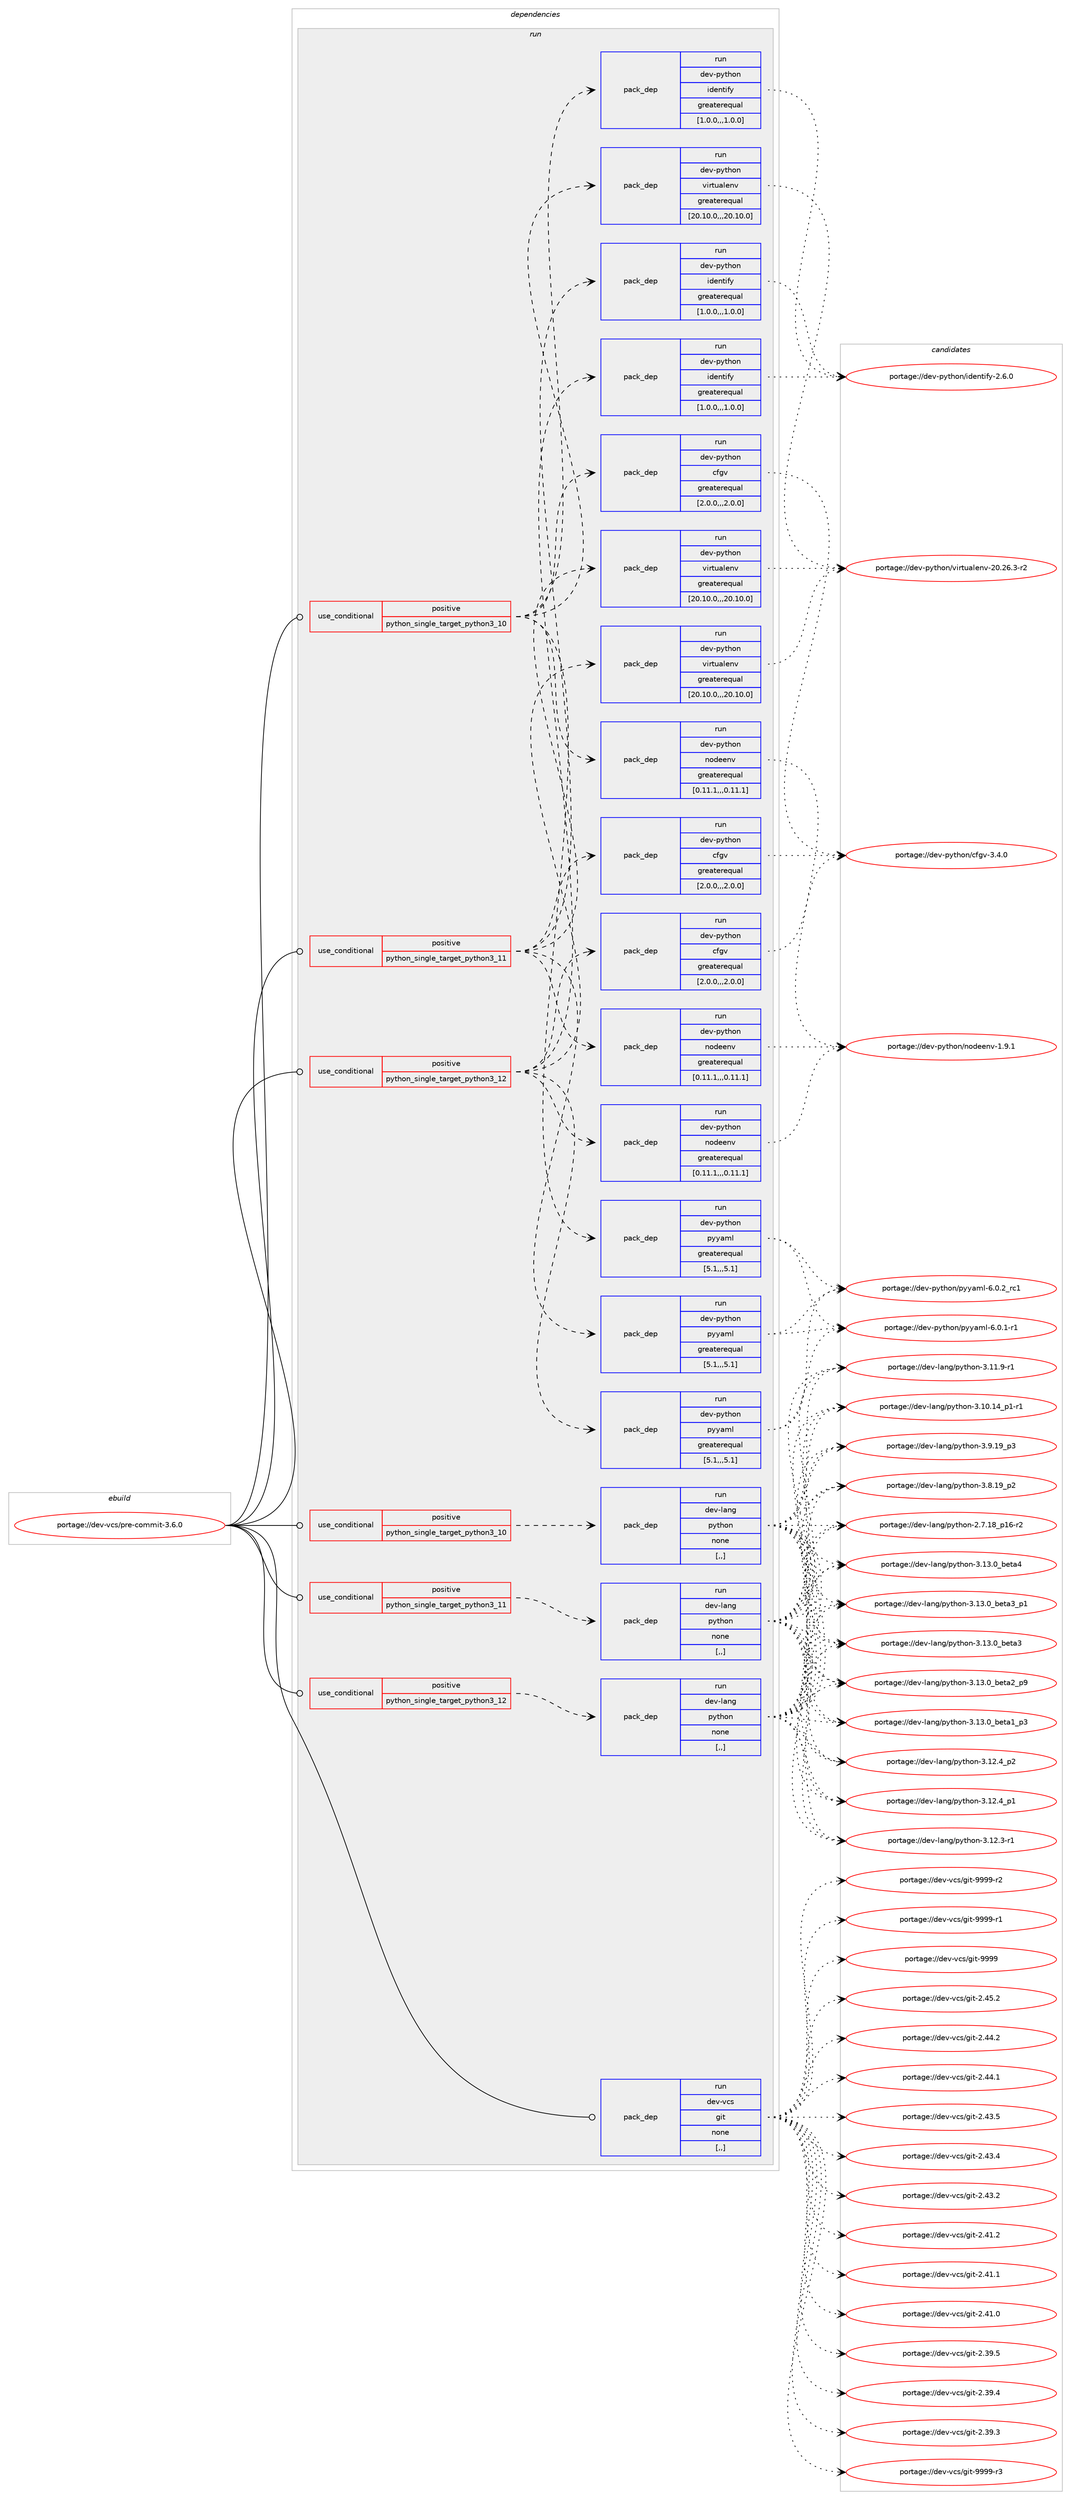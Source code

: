 digraph prolog {

# *************
# Graph options
# *************

newrank=true;
concentrate=true;
compound=true;
graph [rankdir=LR,fontname=Helvetica,fontsize=10,ranksep=1.5];#, ranksep=2.5, nodesep=0.2];
edge  [arrowhead=vee];
node  [fontname=Helvetica,fontsize=10];

# **********
# The ebuild
# **********

subgraph cluster_leftcol {
color=gray;
label=<<i>ebuild</i>>;
id [label="portage://dev-vcs/pre-commit-3.6.0", color=red, width=4, href="../dev-vcs/pre-commit-3.6.0.svg"];
}

# ****************
# The dependencies
# ****************

subgraph cluster_midcol {
color=gray;
label=<<i>dependencies</i>>;
subgraph cluster_compile {
fillcolor="#eeeeee";
style=filled;
label=<<i>compile</i>>;
}
subgraph cluster_compileandrun {
fillcolor="#eeeeee";
style=filled;
label=<<i>compile and run</i>>;
}
subgraph cluster_run {
fillcolor="#eeeeee";
style=filled;
label=<<i>run</i>>;
subgraph cond62613 {
dependency222750 [label=<<TABLE BORDER="0" CELLBORDER="1" CELLSPACING="0" CELLPADDING="4"><TR><TD ROWSPAN="3" CELLPADDING="10">use_conditional</TD></TR><TR><TD>positive</TD></TR><TR><TD>python_single_target_python3_10</TD></TR></TABLE>>, shape=none, color=red];
subgraph pack158674 {
dependency222751 [label=<<TABLE BORDER="0" CELLBORDER="1" CELLSPACING="0" CELLPADDING="4" WIDTH="220"><TR><TD ROWSPAN="6" CELLPADDING="30">pack_dep</TD></TR><TR><TD WIDTH="110">run</TD></TR><TR><TD>dev-lang</TD></TR><TR><TD>python</TD></TR><TR><TD>none</TD></TR><TR><TD>[,,]</TD></TR></TABLE>>, shape=none, color=blue];
}
dependency222750:e -> dependency222751:w [weight=20,style="dashed",arrowhead="vee"];
}
id:e -> dependency222750:w [weight=20,style="solid",arrowhead="odot"];
subgraph cond62614 {
dependency222752 [label=<<TABLE BORDER="0" CELLBORDER="1" CELLSPACING="0" CELLPADDING="4"><TR><TD ROWSPAN="3" CELLPADDING="10">use_conditional</TD></TR><TR><TD>positive</TD></TR><TR><TD>python_single_target_python3_10</TD></TR></TABLE>>, shape=none, color=red];
subgraph pack158675 {
dependency222753 [label=<<TABLE BORDER="0" CELLBORDER="1" CELLSPACING="0" CELLPADDING="4" WIDTH="220"><TR><TD ROWSPAN="6" CELLPADDING="30">pack_dep</TD></TR><TR><TD WIDTH="110">run</TD></TR><TR><TD>dev-python</TD></TR><TR><TD>cfgv</TD></TR><TR><TD>greaterequal</TD></TR><TR><TD>[2.0.0,,,2.0.0]</TD></TR></TABLE>>, shape=none, color=blue];
}
dependency222752:e -> dependency222753:w [weight=20,style="dashed",arrowhead="vee"];
subgraph pack158676 {
dependency222754 [label=<<TABLE BORDER="0" CELLBORDER="1" CELLSPACING="0" CELLPADDING="4" WIDTH="220"><TR><TD ROWSPAN="6" CELLPADDING="30">pack_dep</TD></TR><TR><TD WIDTH="110">run</TD></TR><TR><TD>dev-python</TD></TR><TR><TD>identify</TD></TR><TR><TD>greaterequal</TD></TR><TR><TD>[1.0.0,,,1.0.0]</TD></TR></TABLE>>, shape=none, color=blue];
}
dependency222752:e -> dependency222754:w [weight=20,style="dashed",arrowhead="vee"];
subgraph pack158677 {
dependency222755 [label=<<TABLE BORDER="0" CELLBORDER="1" CELLSPACING="0" CELLPADDING="4" WIDTH="220"><TR><TD ROWSPAN="6" CELLPADDING="30">pack_dep</TD></TR><TR><TD WIDTH="110">run</TD></TR><TR><TD>dev-python</TD></TR><TR><TD>nodeenv</TD></TR><TR><TD>greaterequal</TD></TR><TR><TD>[0.11.1,,,0.11.1]</TD></TR></TABLE>>, shape=none, color=blue];
}
dependency222752:e -> dependency222755:w [weight=20,style="dashed",arrowhead="vee"];
subgraph pack158678 {
dependency222756 [label=<<TABLE BORDER="0" CELLBORDER="1" CELLSPACING="0" CELLPADDING="4" WIDTH="220"><TR><TD ROWSPAN="6" CELLPADDING="30">pack_dep</TD></TR><TR><TD WIDTH="110">run</TD></TR><TR><TD>dev-python</TD></TR><TR><TD>pyyaml</TD></TR><TR><TD>greaterequal</TD></TR><TR><TD>[5.1,,,5.1]</TD></TR></TABLE>>, shape=none, color=blue];
}
dependency222752:e -> dependency222756:w [weight=20,style="dashed",arrowhead="vee"];
subgraph pack158679 {
dependency222757 [label=<<TABLE BORDER="0" CELLBORDER="1" CELLSPACING="0" CELLPADDING="4" WIDTH="220"><TR><TD ROWSPAN="6" CELLPADDING="30">pack_dep</TD></TR><TR><TD WIDTH="110">run</TD></TR><TR><TD>dev-python</TD></TR><TR><TD>virtualenv</TD></TR><TR><TD>greaterequal</TD></TR><TR><TD>[20.10.0,,,20.10.0]</TD></TR></TABLE>>, shape=none, color=blue];
}
dependency222752:e -> dependency222757:w [weight=20,style="dashed",arrowhead="vee"];
}
id:e -> dependency222752:w [weight=20,style="solid",arrowhead="odot"];
subgraph cond62615 {
dependency222758 [label=<<TABLE BORDER="0" CELLBORDER="1" CELLSPACING="0" CELLPADDING="4"><TR><TD ROWSPAN="3" CELLPADDING="10">use_conditional</TD></TR><TR><TD>positive</TD></TR><TR><TD>python_single_target_python3_11</TD></TR></TABLE>>, shape=none, color=red];
subgraph pack158680 {
dependency222759 [label=<<TABLE BORDER="0" CELLBORDER="1" CELLSPACING="0" CELLPADDING="4" WIDTH="220"><TR><TD ROWSPAN="6" CELLPADDING="30">pack_dep</TD></TR><TR><TD WIDTH="110">run</TD></TR><TR><TD>dev-lang</TD></TR><TR><TD>python</TD></TR><TR><TD>none</TD></TR><TR><TD>[,,]</TD></TR></TABLE>>, shape=none, color=blue];
}
dependency222758:e -> dependency222759:w [weight=20,style="dashed",arrowhead="vee"];
}
id:e -> dependency222758:w [weight=20,style="solid",arrowhead="odot"];
subgraph cond62616 {
dependency222760 [label=<<TABLE BORDER="0" CELLBORDER="1" CELLSPACING="0" CELLPADDING="4"><TR><TD ROWSPAN="3" CELLPADDING="10">use_conditional</TD></TR><TR><TD>positive</TD></TR><TR><TD>python_single_target_python3_11</TD></TR></TABLE>>, shape=none, color=red];
subgraph pack158681 {
dependency222761 [label=<<TABLE BORDER="0" CELLBORDER="1" CELLSPACING="0" CELLPADDING="4" WIDTH="220"><TR><TD ROWSPAN="6" CELLPADDING="30">pack_dep</TD></TR><TR><TD WIDTH="110">run</TD></TR><TR><TD>dev-python</TD></TR><TR><TD>cfgv</TD></TR><TR><TD>greaterequal</TD></TR><TR><TD>[2.0.0,,,2.0.0]</TD></TR></TABLE>>, shape=none, color=blue];
}
dependency222760:e -> dependency222761:w [weight=20,style="dashed",arrowhead="vee"];
subgraph pack158682 {
dependency222762 [label=<<TABLE BORDER="0" CELLBORDER="1" CELLSPACING="0" CELLPADDING="4" WIDTH="220"><TR><TD ROWSPAN="6" CELLPADDING="30">pack_dep</TD></TR><TR><TD WIDTH="110">run</TD></TR><TR><TD>dev-python</TD></TR><TR><TD>identify</TD></TR><TR><TD>greaterequal</TD></TR><TR><TD>[1.0.0,,,1.0.0]</TD></TR></TABLE>>, shape=none, color=blue];
}
dependency222760:e -> dependency222762:w [weight=20,style="dashed",arrowhead="vee"];
subgraph pack158683 {
dependency222763 [label=<<TABLE BORDER="0" CELLBORDER="1" CELLSPACING="0" CELLPADDING="4" WIDTH="220"><TR><TD ROWSPAN="6" CELLPADDING="30">pack_dep</TD></TR><TR><TD WIDTH="110">run</TD></TR><TR><TD>dev-python</TD></TR><TR><TD>nodeenv</TD></TR><TR><TD>greaterequal</TD></TR><TR><TD>[0.11.1,,,0.11.1]</TD></TR></TABLE>>, shape=none, color=blue];
}
dependency222760:e -> dependency222763:w [weight=20,style="dashed",arrowhead="vee"];
subgraph pack158684 {
dependency222764 [label=<<TABLE BORDER="0" CELLBORDER="1" CELLSPACING="0" CELLPADDING="4" WIDTH="220"><TR><TD ROWSPAN="6" CELLPADDING="30">pack_dep</TD></TR><TR><TD WIDTH="110">run</TD></TR><TR><TD>dev-python</TD></TR><TR><TD>pyyaml</TD></TR><TR><TD>greaterequal</TD></TR><TR><TD>[5.1,,,5.1]</TD></TR></TABLE>>, shape=none, color=blue];
}
dependency222760:e -> dependency222764:w [weight=20,style="dashed",arrowhead="vee"];
subgraph pack158685 {
dependency222765 [label=<<TABLE BORDER="0" CELLBORDER="1" CELLSPACING="0" CELLPADDING="4" WIDTH="220"><TR><TD ROWSPAN="6" CELLPADDING="30">pack_dep</TD></TR><TR><TD WIDTH="110">run</TD></TR><TR><TD>dev-python</TD></TR><TR><TD>virtualenv</TD></TR><TR><TD>greaterequal</TD></TR><TR><TD>[20.10.0,,,20.10.0]</TD></TR></TABLE>>, shape=none, color=blue];
}
dependency222760:e -> dependency222765:w [weight=20,style="dashed",arrowhead="vee"];
}
id:e -> dependency222760:w [weight=20,style="solid",arrowhead="odot"];
subgraph cond62617 {
dependency222766 [label=<<TABLE BORDER="0" CELLBORDER="1" CELLSPACING="0" CELLPADDING="4"><TR><TD ROWSPAN="3" CELLPADDING="10">use_conditional</TD></TR><TR><TD>positive</TD></TR><TR><TD>python_single_target_python3_12</TD></TR></TABLE>>, shape=none, color=red];
subgraph pack158686 {
dependency222767 [label=<<TABLE BORDER="0" CELLBORDER="1" CELLSPACING="0" CELLPADDING="4" WIDTH="220"><TR><TD ROWSPAN="6" CELLPADDING="30">pack_dep</TD></TR><TR><TD WIDTH="110">run</TD></TR><TR><TD>dev-lang</TD></TR><TR><TD>python</TD></TR><TR><TD>none</TD></TR><TR><TD>[,,]</TD></TR></TABLE>>, shape=none, color=blue];
}
dependency222766:e -> dependency222767:w [weight=20,style="dashed",arrowhead="vee"];
}
id:e -> dependency222766:w [weight=20,style="solid",arrowhead="odot"];
subgraph cond62618 {
dependency222768 [label=<<TABLE BORDER="0" CELLBORDER="1" CELLSPACING="0" CELLPADDING="4"><TR><TD ROWSPAN="3" CELLPADDING="10">use_conditional</TD></TR><TR><TD>positive</TD></TR><TR><TD>python_single_target_python3_12</TD></TR></TABLE>>, shape=none, color=red];
subgraph pack158687 {
dependency222769 [label=<<TABLE BORDER="0" CELLBORDER="1" CELLSPACING="0" CELLPADDING="4" WIDTH="220"><TR><TD ROWSPAN="6" CELLPADDING="30">pack_dep</TD></TR><TR><TD WIDTH="110">run</TD></TR><TR><TD>dev-python</TD></TR><TR><TD>cfgv</TD></TR><TR><TD>greaterequal</TD></TR><TR><TD>[2.0.0,,,2.0.0]</TD></TR></TABLE>>, shape=none, color=blue];
}
dependency222768:e -> dependency222769:w [weight=20,style="dashed",arrowhead="vee"];
subgraph pack158688 {
dependency222770 [label=<<TABLE BORDER="0" CELLBORDER="1" CELLSPACING="0" CELLPADDING="4" WIDTH="220"><TR><TD ROWSPAN="6" CELLPADDING="30">pack_dep</TD></TR><TR><TD WIDTH="110">run</TD></TR><TR><TD>dev-python</TD></TR><TR><TD>identify</TD></TR><TR><TD>greaterequal</TD></TR><TR><TD>[1.0.0,,,1.0.0]</TD></TR></TABLE>>, shape=none, color=blue];
}
dependency222768:e -> dependency222770:w [weight=20,style="dashed",arrowhead="vee"];
subgraph pack158689 {
dependency222771 [label=<<TABLE BORDER="0" CELLBORDER="1" CELLSPACING="0" CELLPADDING="4" WIDTH="220"><TR><TD ROWSPAN="6" CELLPADDING="30">pack_dep</TD></TR><TR><TD WIDTH="110">run</TD></TR><TR><TD>dev-python</TD></TR><TR><TD>nodeenv</TD></TR><TR><TD>greaterequal</TD></TR><TR><TD>[0.11.1,,,0.11.1]</TD></TR></TABLE>>, shape=none, color=blue];
}
dependency222768:e -> dependency222771:w [weight=20,style="dashed",arrowhead="vee"];
subgraph pack158690 {
dependency222772 [label=<<TABLE BORDER="0" CELLBORDER="1" CELLSPACING="0" CELLPADDING="4" WIDTH="220"><TR><TD ROWSPAN="6" CELLPADDING="30">pack_dep</TD></TR><TR><TD WIDTH="110">run</TD></TR><TR><TD>dev-python</TD></TR><TR><TD>pyyaml</TD></TR><TR><TD>greaterequal</TD></TR><TR><TD>[5.1,,,5.1]</TD></TR></TABLE>>, shape=none, color=blue];
}
dependency222768:e -> dependency222772:w [weight=20,style="dashed",arrowhead="vee"];
subgraph pack158691 {
dependency222773 [label=<<TABLE BORDER="0" CELLBORDER="1" CELLSPACING="0" CELLPADDING="4" WIDTH="220"><TR><TD ROWSPAN="6" CELLPADDING="30">pack_dep</TD></TR><TR><TD WIDTH="110">run</TD></TR><TR><TD>dev-python</TD></TR><TR><TD>virtualenv</TD></TR><TR><TD>greaterequal</TD></TR><TR><TD>[20.10.0,,,20.10.0]</TD></TR></TABLE>>, shape=none, color=blue];
}
dependency222768:e -> dependency222773:w [weight=20,style="dashed",arrowhead="vee"];
}
id:e -> dependency222768:w [weight=20,style="solid",arrowhead="odot"];
subgraph pack158692 {
dependency222774 [label=<<TABLE BORDER="0" CELLBORDER="1" CELLSPACING="0" CELLPADDING="4" WIDTH="220"><TR><TD ROWSPAN="6" CELLPADDING="30">pack_dep</TD></TR><TR><TD WIDTH="110">run</TD></TR><TR><TD>dev-vcs</TD></TR><TR><TD>git</TD></TR><TR><TD>none</TD></TR><TR><TD>[,,]</TD></TR></TABLE>>, shape=none, color=blue];
}
id:e -> dependency222774:w [weight=20,style="solid",arrowhead="odot"];
}
}

# **************
# The candidates
# **************

subgraph cluster_choices {
rank=same;
color=gray;
label=<<i>candidates</i>>;

subgraph choice158674 {
color=black;
nodesep=1;
choice1001011184510897110103471121211161041111104551464951464895981011169752 [label="portage://dev-lang/python-3.13.0_beta4", color=red, width=4,href="../dev-lang/python-3.13.0_beta4.svg"];
choice10010111845108971101034711212111610411111045514649514648959810111697519511249 [label="portage://dev-lang/python-3.13.0_beta3_p1", color=red, width=4,href="../dev-lang/python-3.13.0_beta3_p1.svg"];
choice1001011184510897110103471121211161041111104551464951464895981011169751 [label="portage://dev-lang/python-3.13.0_beta3", color=red, width=4,href="../dev-lang/python-3.13.0_beta3.svg"];
choice10010111845108971101034711212111610411111045514649514648959810111697509511257 [label="portage://dev-lang/python-3.13.0_beta2_p9", color=red, width=4,href="../dev-lang/python-3.13.0_beta2_p9.svg"];
choice10010111845108971101034711212111610411111045514649514648959810111697499511251 [label="portage://dev-lang/python-3.13.0_beta1_p3", color=red, width=4,href="../dev-lang/python-3.13.0_beta1_p3.svg"];
choice100101118451089711010347112121116104111110455146495046529511250 [label="portage://dev-lang/python-3.12.4_p2", color=red, width=4,href="../dev-lang/python-3.12.4_p2.svg"];
choice100101118451089711010347112121116104111110455146495046529511249 [label="portage://dev-lang/python-3.12.4_p1", color=red, width=4,href="../dev-lang/python-3.12.4_p1.svg"];
choice100101118451089711010347112121116104111110455146495046514511449 [label="portage://dev-lang/python-3.12.3-r1", color=red, width=4,href="../dev-lang/python-3.12.3-r1.svg"];
choice100101118451089711010347112121116104111110455146494946574511449 [label="portage://dev-lang/python-3.11.9-r1", color=red, width=4,href="../dev-lang/python-3.11.9-r1.svg"];
choice100101118451089711010347112121116104111110455146494846495295112494511449 [label="portage://dev-lang/python-3.10.14_p1-r1", color=red, width=4,href="../dev-lang/python-3.10.14_p1-r1.svg"];
choice100101118451089711010347112121116104111110455146574649579511251 [label="portage://dev-lang/python-3.9.19_p3", color=red, width=4,href="../dev-lang/python-3.9.19_p3.svg"];
choice100101118451089711010347112121116104111110455146564649579511250 [label="portage://dev-lang/python-3.8.19_p2", color=red, width=4,href="../dev-lang/python-3.8.19_p2.svg"];
choice100101118451089711010347112121116104111110455046554649569511249544511450 [label="portage://dev-lang/python-2.7.18_p16-r2", color=red, width=4,href="../dev-lang/python-2.7.18_p16-r2.svg"];
dependency222751:e -> choice1001011184510897110103471121211161041111104551464951464895981011169752:w [style=dotted,weight="100"];
dependency222751:e -> choice10010111845108971101034711212111610411111045514649514648959810111697519511249:w [style=dotted,weight="100"];
dependency222751:e -> choice1001011184510897110103471121211161041111104551464951464895981011169751:w [style=dotted,weight="100"];
dependency222751:e -> choice10010111845108971101034711212111610411111045514649514648959810111697509511257:w [style=dotted,weight="100"];
dependency222751:e -> choice10010111845108971101034711212111610411111045514649514648959810111697499511251:w [style=dotted,weight="100"];
dependency222751:e -> choice100101118451089711010347112121116104111110455146495046529511250:w [style=dotted,weight="100"];
dependency222751:e -> choice100101118451089711010347112121116104111110455146495046529511249:w [style=dotted,weight="100"];
dependency222751:e -> choice100101118451089711010347112121116104111110455146495046514511449:w [style=dotted,weight="100"];
dependency222751:e -> choice100101118451089711010347112121116104111110455146494946574511449:w [style=dotted,weight="100"];
dependency222751:e -> choice100101118451089711010347112121116104111110455146494846495295112494511449:w [style=dotted,weight="100"];
dependency222751:e -> choice100101118451089711010347112121116104111110455146574649579511251:w [style=dotted,weight="100"];
dependency222751:e -> choice100101118451089711010347112121116104111110455146564649579511250:w [style=dotted,weight="100"];
dependency222751:e -> choice100101118451089711010347112121116104111110455046554649569511249544511450:w [style=dotted,weight="100"];
}
subgraph choice158675 {
color=black;
nodesep=1;
choice100101118451121211161041111104799102103118455146524648 [label="portage://dev-python/cfgv-3.4.0", color=red, width=4,href="../dev-python/cfgv-3.4.0.svg"];
dependency222753:e -> choice100101118451121211161041111104799102103118455146524648:w [style=dotted,weight="100"];
}
subgraph choice158676 {
color=black;
nodesep=1;
choice1001011184511212111610411111047105100101110116105102121455046544648 [label="portage://dev-python/identify-2.6.0", color=red, width=4,href="../dev-python/identify-2.6.0.svg"];
dependency222754:e -> choice1001011184511212111610411111047105100101110116105102121455046544648:w [style=dotted,weight="100"];
}
subgraph choice158677 {
color=black;
nodesep=1;
choice1001011184511212111610411111047110111100101101110118454946574649 [label="portage://dev-python/nodeenv-1.9.1", color=red, width=4,href="../dev-python/nodeenv-1.9.1.svg"];
dependency222755:e -> choice1001011184511212111610411111047110111100101101110118454946574649:w [style=dotted,weight="100"];
}
subgraph choice158678 {
color=black;
nodesep=1;
choice100101118451121211161041111104711212112197109108455446484650951149949 [label="portage://dev-python/pyyaml-6.0.2_rc1", color=red, width=4,href="../dev-python/pyyaml-6.0.2_rc1.svg"];
choice1001011184511212111610411111047112121121971091084554464846494511449 [label="portage://dev-python/pyyaml-6.0.1-r1", color=red, width=4,href="../dev-python/pyyaml-6.0.1-r1.svg"];
dependency222756:e -> choice100101118451121211161041111104711212112197109108455446484650951149949:w [style=dotted,weight="100"];
dependency222756:e -> choice1001011184511212111610411111047112121121971091084554464846494511449:w [style=dotted,weight="100"];
}
subgraph choice158679 {
color=black;
nodesep=1;
choice10010111845112121116104111110471181051141161179710810111011845504846505446514511450 [label="portage://dev-python/virtualenv-20.26.3-r2", color=red, width=4,href="../dev-python/virtualenv-20.26.3-r2.svg"];
dependency222757:e -> choice10010111845112121116104111110471181051141161179710810111011845504846505446514511450:w [style=dotted,weight="100"];
}
subgraph choice158680 {
color=black;
nodesep=1;
choice1001011184510897110103471121211161041111104551464951464895981011169752 [label="portage://dev-lang/python-3.13.0_beta4", color=red, width=4,href="../dev-lang/python-3.13.0_beta4.svg"];
choice10010111845108971101034711212111610411111045514649514648959810111697519511249 [label="portage://dev-lang/python-3.13.0_beta3_p1", color=red, width=4,href="../dev-lang/python-3.13.0_beta3_p1.svg"];
choice1001011184510897110103471121211161041111104551464951464895981011169751 [label="portage://dev-lang/python-3.13.0_beta3", color=red, width=4,href="../dev-lang/python-3.13.0_beta3.svg"];
choice10010111845108971101034711212111610411111045514649514648959810111697509511257 [label="portage://dev-lang/python-3.13.0_beta2_p9", color=red, width=4,href="../dev-lang/python-3.13.0_beta2_p9.svg"];
choice10010111845108971101034711212111610411111045514649514648959810111697499511251 [label="portage://dev-lang/python-3.13.0_beta1_p3", color=red, width=4,href="../dev-lang/python-3.13.0_beta1_p3.svg"];
choice100101118451089711010347112121116104111110455146495046529511250 [label="portage://dev-lang/python-3.12.4_p2", color=red, width=4,href="../dev-lang/python-3.12.4_p2.svg"];
choice100101118451089711010347112121116104111110455146495046529511249 [label="portage://dev-lang/python-3.12.4_p1", color=red, width=4,href="../dev-lang/python-3.12.4_p1.svg"];
choice100101118451089711010347112121116104111110455146495046514511449 [label="portage://dev-lang/python-3.12.3-r1", color=red, width=4,href="../dev-lang/python-3.12.3-r1.svg"];
choice100101118451089711010347112121116104111110455146494946574511449 [label="portage://dev-lang/python-3.11.9-r1", color=red, width=4,href="../dev-lang/python-3.11.9-r1.svg"];
choice100101118451089711010347112121116104111110455146494846495295112494511449 [label="portage://dev-lang/python-3.10.14_p1-r1", color=red, width=4,href="../dev-lang/python-3.10.14_p1-r1.svg"];
choice100101118451089711010347112121116104111110455146574649579511251 [label="portage://dev-lang/python-3.9.19_p3", color=red, width=4,href="../dev-lang/python-3.9.19_p3.svg"];
choice100101118451089711010347112121116104111110455146564649579511250 [label="portage://dev-lang/python-3.8.19_p2", color=red, width=4,href="../dev-lang/python-3.8.19_p2.svg"];
choice100101118451089711010347112121116104111110455046554649569511249544511450 [label="portage://dev-lang/python-2.7.18_p16-r2", color=red, width=4,href="../dev-lang/python-2.7.18_p16-r2.svg"];
dependency222759:e -> choice1001011184510897110103471121211161041111104551464951464895981011169752:w [style=dotted,weight="100"];
dependency222759:e -> choice10010111845108971101034711212111610411111045514649514648959810111697519511249:w [style=dotted,weight="100"];
dependency222759:e -> choice1001011184510897110103471121211161041111104551464951464895981011169751:w [style=dotted,weight="100"];
dependency222759:e -> choice10010111845108971101034711212111610411111045514649514648959810111697509511257:w [style=dotted,weight="100"];
dependency222759:e -> choice10010111845108971101034711212111610411111045514649514648959810111697499511251:w [style=dotted,weight="100"];
dependency222759:e -> choice100101118451089711010347112121116104111110455146495046529511250:w [style=dotted,weight="100"];
dependency222759:e -> choice100101118451089711010347112121116104111110455146495046529511249:w [style=dotted,weight="100"];
dependency222759:e -> choice100101118451089711010347112121116104111110455146495046514511449:w [style=dotted,weight="100"];
dependency222759:e -> choice100101118451089711010347112121116104111110455146494946574511449:w [style=dotted,weight="100"];
dependency222759:e -> choice100101118451089711010347112121116104111110455146494846495295112494511449:w [style=dotted,weight="100"];
dependency222759:e -> choice100101118451089711010347112121116104111110455146574649579511251:w [style=dotted,weight="100"];
dependency222759:e -> choice100101118451089711010347112121116104111110455146564649579511250:w [style=dotted,weight="100"];
dependency222759:e -> choice100101118451089711010347112121116104111110455046554649569511249544511450:w [style=dotted,weight="100"];
}
subgraph choice158681 {
color=black;
nodesep=1;
choice100101118451121211161041111104799102103118455146524648 [label="portage://dev-python/cfgv-3.4.0", color=red, width=4,href="../dev-python/cfgv-3.4.0.svg"];
dependency222761:e -> choice100101118451121211161041111104799102103118455146524648:w [style=dotted,weight="100"];
}
subgraph choice158682 {
color=black;
nodesep=1;
choice1001011184511212111610411111047105100101110116105102121455046544648 [label="portage://dev-python/identify-2.6.0", color=red, width=4,href="../dev-python/identify-2.6.0.svg"];
dependency222762:e -> choice1001011184511212111610411111047105100101110116105102121455046544648:w [style=dotted,weight="100"];
}
subgraph choice158683 {
color=black;
nodesep=1;
choice1001011184511212111610411111047110111100101101110118454946574649 [label="portage://dev-python/nodeenv-1.9.1", color=red, width=4,href="../dev-python/nodeenv-1.9.1.svg"];
dependency222763:e -> choice1001011184511212111610411111047110111100101101110118454946574649:w [style=dotted,weight="100"];
}
subgraph choice158684 {
color=black;
nodesep=1;
choice100101118451121211161041111104711212112197109108455446484650951149949 [label="portage://dev-python/pyyaml-6.0.2_rc1", color=red, width=4,href="../dev-python/pyyaml-6.0.2_rc1.svg"];
choice1001011184511212111610411111047112121121971091084554464846494511449 [label="portage://dev-python/pyyaml-6.0.1-r1", color=red, width=4,href="../dev-python/pyyaml-6.0.1-r1.svg"];
dependency222764:e -> choice100101118451121211161041111104711212112197109108455446484650951149949:w [style=dotted,weight="100"];
dependency222764:e -> choice1001011184511212111610411111047112121121971091084554464846494511449:w [style=dotted,weight="100"];
}
subgraph choice158685 {
color=black;
nodesep=1;
choice10010111845112121116104111110471181051141161179710810111011845504846505446514511450 [label="portage://dev-python/virtualenv-20.26.3-r2", color=red, width=4,href="../dev-python/virtualenv-20.26.3-r2.svg"];
dependency222765:e -> choice10010111845112121116104111110471181051141161179710810111011845504846505446514511450:w [style=dotted,weight="100"];
}
subgraph choice158686 {
color=black;
nodesep=1;
choice1001011184510897110103471121211161041111104551464951464895981011169752 [label="portage://dev-lang/python-3.13.0_beta4", color=red, width=4,href="../dev-lang/python-3.13.0_beta4.svg"];
choice10010111845108971101034711212111610411111045514649514648959810111697519511249 [label="portage://dev-lang/python-3.13.0_beta3_p1", color=red, width=4,href="../dev-lang/python-3.13.0_beta3_p1.svg"];
choice1001011184510897110103471121211161041111104551464951464895981011169751 [label="portage://dev-lang/python-3.13.0_beta3", color=red, width=4,href="../dev-lang/python-3.13.0_beta3.svg"];
choice10010111845108971101034711212111610411111045514649514648959810111697509511257 [label="portage://dev-lang/python-3.13.0_beta2_p9", color=red, width=4,href="../dev-lang/python-3.13.0_beta2_p9.svg"];
choice10010111845108971101034711212111610411111045514649514648959810111697499511251 [label="portage://dev-lang/python-3.13.0_beta1_p3", color=red, width=4,href="../dev-lang/python-3.13.0_beta1_p3.svg"];
choice100101118451089711010347112121116104111110455146495046529511250 [label="portage://dev-lang/python-3.12.4_p2", color=red, width=4,href="../dev-lang/python-3.12.4_p2.svg"];
choice100101118451089711010347112121116104111110455146495046529511249 [label="portage://dev-lang/python-3.12.4_p1", color=red, width=4,href="../dev-lang/python-3.12.4_p1.svg"];
choice100101118451089711010347112121116104111110455146495046514511449 [label="portage://dev-lang/python-3.12.3-r1", color=red, width=4,href="../dev-lang/python-3.12.3-r1.svg"];
choice100101118451089711010347112121116104111110455146494946574511449 [label="portage://dev-lang/python-3.11.9-r1", color=red, width=4,href="../dev-lang/python-3.11.9-r1.svg"];
choice100101118451089711010347112121116104111110455146494846495295112494511449 [label="portage://dev-lang/python-3.10.14_p1-r1", color=red, width=4,href="../dev-lang/python-3.10.14_p1-r1.svg"];
choice100101118451089711010347112121116104111110455146574649579511251 [label="portage://dev-lang/python-3.9.19_p3", color=red, width=4,href="../dev-lang/python-3.9.19_p3.svg"];
choice100101118451089711010347112121116104111110455146564649579511250 [label="portage://dev-lang/python-3.8.19_p2", color=red, width=4,href="../dev-lang/python-3.8.19_p2.svg"];
choice100101118451089711010347112121116104111110455046554649569511249544511450 [label="portage://dev-lang/python-2.7.18_p16-r2", color=red, width=4,href="../dev-lang/python-2.7.18_p16-r2.svg"];
dependency222767:e -> choice1001011184510897110103471121211161041111104551464951464895981011169752:w [style=dotted,weight="100"];
dependency222767:e -> choice10010111845108971101034711212111610411111045514649514648959810111697519511249:w [style=dotted,weight="100"];
dependency222767:e -> choice1001011184510897110103471121211161041111104551464951464895981011169751:w [style=dotted,weight="100"];
dependency222767:e -> choice10010111845108971101034711212111610411111045514649514648959810111697509511257:w [style=dotted,weight="100"];
dependency222767:e -> choice10010111845108971101034711212111610411111045514649514648959810111697499511251:w [style=dotted,weight="100"];
dependency222767:e -> choice100101118451089711010347112121116104111110455146495046529511250:w [style=dotted,weight="100"];
dependency222767:e -> choice100101118451089711010347112121116104111110455146495046529511249:w [style=dotted,weight="100"];
dependency222767:e -> choice100101118451089711010347112121116104111110455146495046514511449:w [style=dotted,weight="100"];
dependency222767:e -> choice100101118451089711010347112121116104111110455146494946574511449:w [style=dotted,weight="100"];
dependency222767:e -> choice100101118451089711010347112121116104111110455146494846495295112494511449:w [style=dotted,weight="100"];
dependency222767:e -> choice100101118451089711010347112121116104111110455146574649579511251:w [style=dotted,weight="100"];
dependency222767:e -> choice100101118451089711010347112121116104111110455146564649579511250:w [style=dotted,weight="100"];
dependency222767:e -> choice100101118451089711010347112121116104111110455046554649569511249544511450:w [style=dotted,weight="100"];
}
subgraph choice158687 {
color=black;
nodesep=1;
choice100101118451121211161041111104799102103118455146524648 [label="portage://dev-python/cfgv-3.4.0", color=red, width=4,href="../dev-python/cfgv-3.4.0.svg"];
dependency222769:e -> choice100101118451121211161041111104799102103118455146524648:w [style=dotted,weight="100"];
}
subgraph choice158688 {
color=black;
nodesep=1;
choice1001011184511212111610411111047105100101110116105102121455046544648 [label="portage://dev-python/identify-2.6.0", color=red, width=4,href="../dev-python/identify-2.6.0.svg"];
dependency222770:e -> choice1001011184511212111610411111047105100101110116105102121455046544648:w [style=dotted,weight="100"];
}
subgraph choice158689 {
color=black;
nodesep=1;
choice1001011184511212111610411111047110111100101101110118454946574649 [label="portage://dev-python/nodeenv-1.9.1", color=red, width=4,href="../dev-python/nodeenv-1.9.1.svg"];
dependency222771:e -> choice1001011184511212111610411111047110111100101101110118454946574649:w [style=dotted,weight="100"];
}
subgraph choice158690 {
color=black;
nodesep=1;
choice100101118451121211161041111104711212112197109108455446484650951149949 [label="portage://dev-python/pyyaml-6.0.2_rc1", color=red, width=4,href="../dev-python/pyyaml-6.0.2_rc1.svg"];
choice1001011184511212111610411111047112121121971091084554464846494511449 [label="portage://dev-python/pyyaml-6.0.1-r1", color=red, width=4,href="../dev-python/pyyaml-6.0.1-r1.svg"];
dependency222772:e -> choice100101118451121211161041111104711212112197109108455446484650951149949:w [style=dotted,weight="100"];
dependency222772:e -> choice1001011184511212111610411111047112121121971091084554464846494511449:w [style=dotted,weight="100"];
}
subgraph choice158691 {
color=black;
nodesep=1;
choice10010111845112121116104111110471181051141161179710810111011845504846505446514511450 [label="portage://dev-python/virtualenv-20.26.3-r2", color=red, width=4,href="../dev-python/virtualenv-20.26.3-r2.svg"];
dependency222773:e -> choice10010111845112121116104111110471181051141161179710810111011845504846505446514511450:w [style=dotted,weight="100"];
}
subgraph choice158692 {
color=black;
nodesep=1;
choice10010111845118991154710310511645575757574511451 [label="portage://dev-vcs/git-9999-r3", color=red, width=4,href="../dev-vcs/git-9999-r3.svg"];
choice10010111845118991154710310511645575757574511450 [label="portage://dev-vcs/git-9999-r2", color=red, width=4,href="../dev-vcs/git-9999-r2.svg"];
choice10010111845118991154710310511645575757574511449 [label="portage://dev-vcs/git-9999-r1", color=red, width=4,href="../dev-vcs/git-9999-r1.svg"];
choice1001011184511899115471031051164557575757 [label="portage://dev-vcs/git-9999", color=red, width=4,href="../dev-vcs/git-9999.svg"];
choice10010111845118991154710310511645504652534650 [label="portage://dev-vcs/git-2.45.2", color=red, width=4,href="../dev-vcs/git-2.45.2.svg"];
choice10010111845118991154710310511645504652524650 [label="portage://dev-vcs/git-2.44.2", color=red, width=4,href="../dev-vcs/git-2.44.2.svg"];
choice10010111845118991154710310511645504652524649 [label="portage://dev-vcs/git-2.44.1", color=red, width=4,href="../dev-vcs/git-2.44.1.svg"];
choice10010111845118991154710310511645504652514653 [label="portage://dev-vcs/git-2.43.5", color=red, width=4,href="../dev-vcs/git-2.43.5.svg"];
choice10010111845118991154710310511645504652514652 [label="portage://dev-vcs/git-2.43.4", color=red, width=4,href="../dev-vcs/git-2.43.4.svg"];
choice10010111845118991154710310511645504652514650 [label="portage://dev-vcs/git-2.43.2", color=red, width=4,href="../dev-vcs/git-2.43.2.svg"];
choice10010111845118991154710310511645504652494650 [label="portage://dev-vcs/git-2.41.2", color=red, width=4,href="../dev-vcs/git-2.41.2.svg"];
choice10010111845118991154710310511645504652494649 [label="portage://dev-vcs/git-2.41.1", color=red, width=4,href="../dev-vcs/git-2.41.1.svg"];
choice10010111845118991154710310511645504652494648 [label="portage://dev-vcs/git-2.41.0", color=red, width=4,href="../dev-vcs/git-2.41.0.svg"];
choice10010111845118991154710310511645504651574653 [label="portage://dev-vcs/git-2.39.5", color=red, width=4,href="../dev-vcs/git-2.39.5.svg"];
choice10010111845118991154710310511645504651574652 [label="portage://dev-vcs/git-2.39.4", color=red, width=4,href="../dev-vcs/git-2.39.4.svg"];
choice10010111845118991154710310511645504651574651 [label="portage://dev-vcs/git-2.39.3", color=red, width=4,href="../dev-vcs/git-2.39.3.svg"];
dependency222774:e -> choice10010111845118991154710310511645575757574511451:w [style=dotted,weight="100"];
dependency222774:e -> choice10010111845118991154710310511645575757574511450:w [style=dotted,weight="100"];
dependency222774:e -> choice10010111845118991154710310511645575757574511449:w [style=dotted,weight="100"];
dependency222774:e -> choice1001011184511899115471031051164557575757:w [style=dotted,weight="100"];
dependency222774:e -> choice10010111845118991154710310511645504652534650:w [style=dotted,weight="100"];
dependency222774:e -> choice10010111845118991154710310511645504652524650:w [style=dotted,weight="100"];
dependency222774:e -> choice10010111845118991154710310511645504652524649:w [style=dotted,weight="100"];
dependency222774:e -> choice10010111845118991154710310511645504652514653:w [style=dotted,weight="100"];
dependency222774:e -> choice10010111845118991154710310511645504652514652:w [style=dotted,weight="100"];
dependency222774:e -> choice10010111845118991154710310511645504652514650:w [style=dotted,weight="100"];
dependency222774:e -> choice10010111845118991154710310511645504652494650:w [style=dotted,weight="100"];
dependency222774:e -> choice10010111845118991154710310511645504652494649:w [style=dotted,weight="100"];
dependency222774:e -> choice10010111845118991154710310511645504652494648:w [style=dotted,weight="100"];
dependency222774:e -> choice10010111845118991154710310511645504651574653:w [style=dotted,weight="100"];
dependency222774:e -> choice10010111845118991154710310511645504651574652:w [style=dotted,weight="100"];
dependency222774:e -> choice10010111845118991154710310511645504651574651:w [style=dotted,weight="100"];
}
}

}
